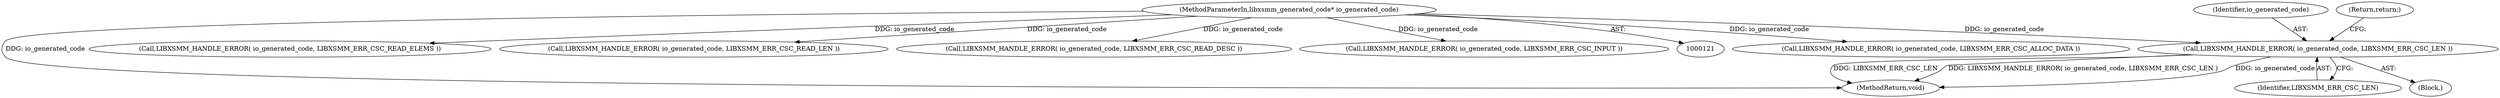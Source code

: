 digraph "0_libxsmm_151481489192e6d1997f8bde52c5c425ea41741d_1@pointer" {
"1000522" [label="(Call,LIBXSMM_HANDLE_ERROR( io_generated_code, LIBXSMM_ERR_CSC_LEN ))"];
"1000122" [label="(MethodParameterIn,libxsmm_generated_code* io_generated_code)"];
"1000122" [label="(MethodParameterIn,libxsmm_generated_code* io_generated_code)"];
"1000524" [label="(Identifier,LIBXSMM_ERR_CSC_LEN)"];
"1000323" [label="(Call,LIBXSMM_HANDLE_ERROR( io_generated_code, LIBXSMM_ERR_CSC_ALLOC_DATA ))"];
"1000523" [label="(Identifier,io_generated_code)"];
"1000562" [label="(MethodReturn,void)"];
"1000456" [label="(Call,LIBXSMM_HANDLE_ERROR( io_generated_code, LIBXSMM_ERR_CSC_READ_ELEMS ))"];
"1000202" [label="(Call,LIBXSMM_HANDLE_ERROR( io_generated_code, LIBXSMM_ERR_CSC_READ_LEN ))"];
"1000498" [label="(Block,)"];
"1000525" [label="(Return,return;)"];
"1000522" [label="(Call,LIBXSMM_HANDLE_ERROR( io_generated_code, LIBXSMM_ERR_CSC_LEN ))"];
"1000398" [label="(Call,LIBXSMM_HANDLE_ERROR( io_generated_code, LIBXSMM_ERR_CSC_READ_DESC ))"];
"1000159" [label="(Call,LIBXSMM_HANDLE_ERROR( io_generated_code, LIBXSMM_ERR_CSC_INPUT ))"];
"1000522" -> "1000498"  [label="AST: "];
"1000522" -> "1000524"  [label="CFG: "];
"1000523" -> "1000522"  [label="AST: "];
"1000524" -> "1000522"  [label="AST: "];
"1000525" -> "1000522"  [label="CFG: "];
"1000522" -> "1000562"  [label="DDG: LIBXSMM_ERR_CSC_LEN"];
"1000522" -> "1000562"  [label="DDG: LIBXSMM_HANDLE_ERROR( io_generated_code, LIBXSMM_ERR_CSC_LEN )"];
"1000522" -> "1000562"  [label="DDG: io_generated_code"];
"1000122" -> "1000522"  [label="DDG: io_generated_code"];
"1000122" -> "1000121"  [label="AST: "];
"1000122" -> "1000562"  [label="DDG: io_generated_code"];
"1000122" -> "1000159"  [label="DDG: io_generated_code"];
"1000122" -> "1000202"  [label="DDG: io_generated_code"];
"1000122" -> "1000323"  [label="DDG: io_generated_code"];
"1000122" -> "1000398"  [label="DDG: io_generated_code"];
"1000122" -> "1000456"  [label="DDG: io_generated_code"];
}
